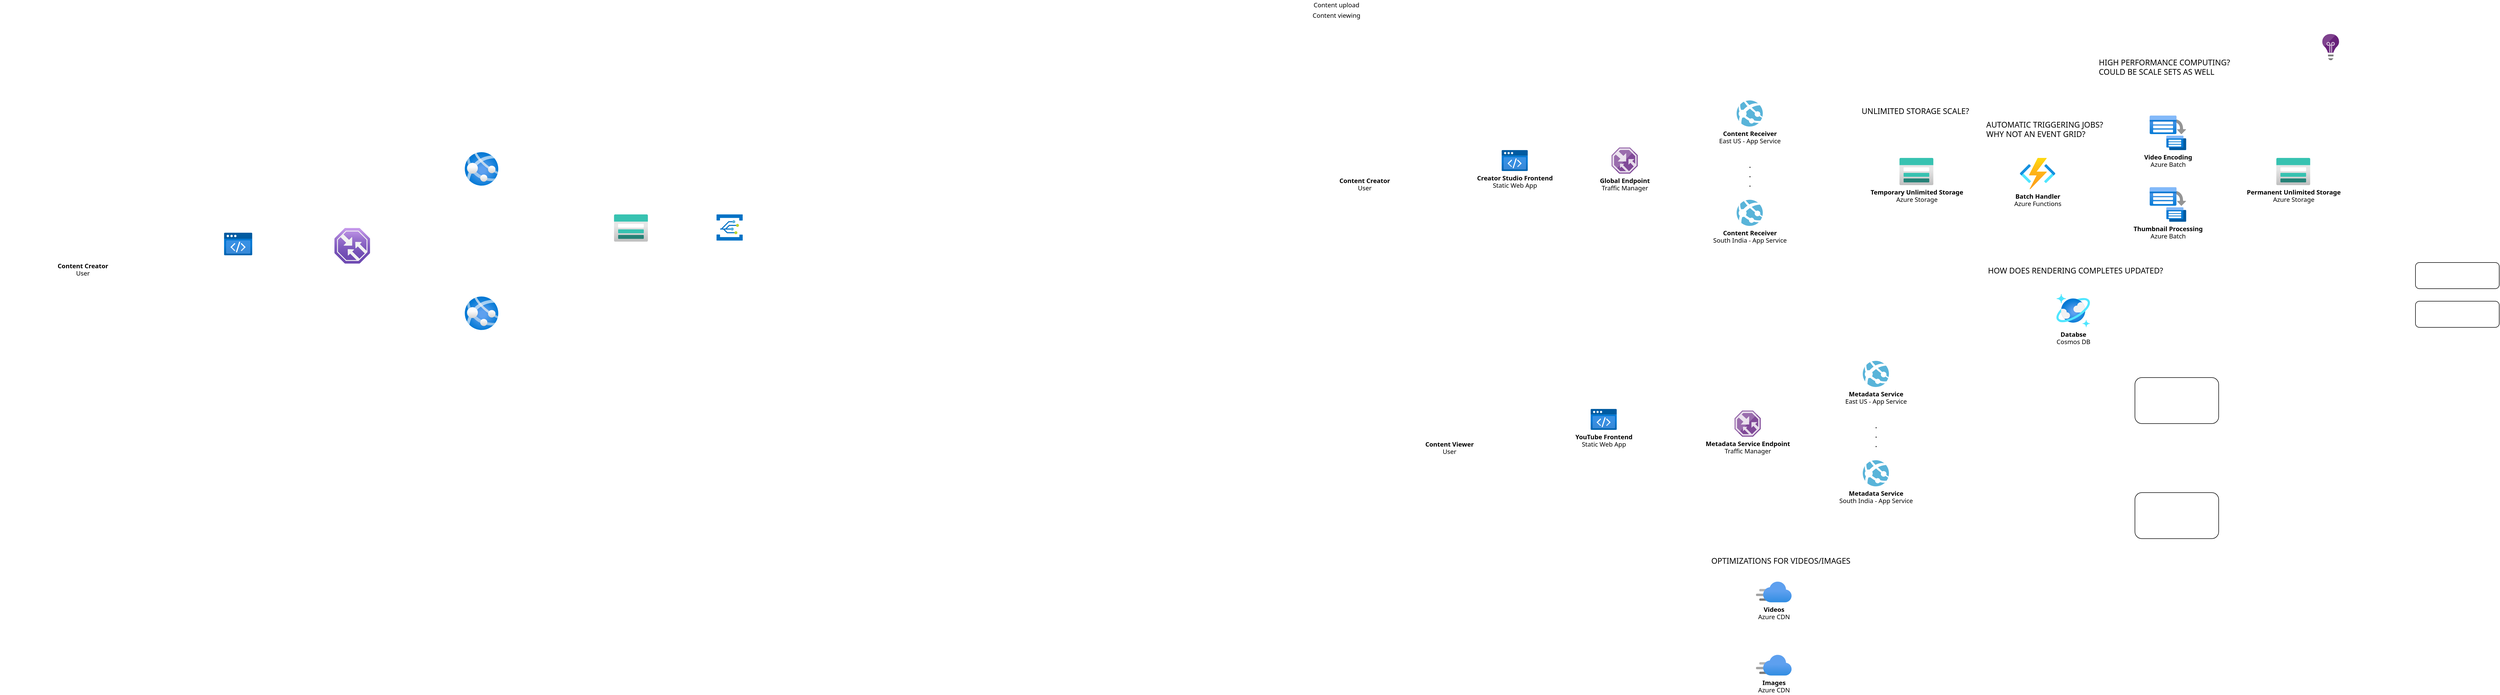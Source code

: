 <mxfile version="17.4.4" type="github">
  <diagram id="0lWnthPlhHTYpIbOJzv-" name="Page-1">
    <mxGraphModel dx="5087" dy="1380" grid="0" gridSize="10" guides="1" tooltips="1" connect="1" arrows="1" fold="1" page="0" pageScale="1" pageWidth="850" pageHeight="1100" math="0" shadow="0">
      <root>
        <mxCell id="0" />
        <mxCell id="1" parent="0" />
        <mxCell id="02HTZPVNtvfM2W8bV9Oi-2" value="Content upload" style="text;html=1;align=center;verticalAlign=middle;resizable=0;points=[];autosize=1;strokeColor=none;fillColor=none;fontFamily=segoe ui;" parent="1" vertex="1">
          <mxGeometry x="-396" y="-12" width="100" height="20" as="geometry" />
        </mxCell>
        <mxCell id="02HTZPVNtvfM2W8bV9Oi-3" value="Content viewing" style="text;html=1;align=center;verticalAlign=middle;resizable=0;points=[];autosize=1;strokeColor=none;fillColor=none;fontFamily=segoe ui;" parent="1" vertex="1">
          <mxGeometry x="-396" y="8" width="100" height="20" as="geometry" />
        </mxCell>
        <mxCell id="02HTZPVNtvfM2W8bV9Oi-4" value="&lt;b&gt;Content Receiver&lt;/b&gt;&lt;br&gt;East US - App Service" style="sketch=0;aspect=fixed;html=1;points=[];align=center;image;fontSize=12;image=img/lib/mscae/App_Services.svg;fontFamily=segoe ui;" parent="1" vertex="1">
          <mxGeometry x="419" y="180" width="50" height="50" as="geometry" />
        </mxCell>
        <mxCell id="02HTZPVNtvfM2W8bV9Oi-5" value="&lt;b&gt;Content Receiver&lt;/b&gt;&lt;br&gt;South India - App Service" style="sketch=0;aspect=fixed;html=1;points=[];align=center;image;fontSize=12;image=img/lib/mscae/App_Services.svg;fontFamily=segoe ui;" parent="1" vertex="1">
          <mxGeometry x="419" y="370" width="50" height="50" as="geometry" />
        </mxCell>
        <mxCell id="02HTZPVNtvfM2W8bV9Oi-6" value="&lt;b&gt;Global Endpoint&lt;/b&gt;&lt;br&gt;Traffic Manager" style="sketch=0;aspect=fixed;html=1;points=[];align=center;image;fontSize=12;image=img/lib/mscae/Traffic_Manager.svg;fontFamily=segoe ui;" parent="1" vertex="1">
          <mxGeometry x="180" y="270" width="50" height="50" as="geometry" />
        </mxCell>
        <mxCell id="02HTZPVNtvfM2W8bV9Oi-7" value="&lt;b&gt;Content Creator&lt;/b&gt;&lt;br&gt;User" style="verticalLabelPosition=bottom;sketch=0;html=1;fillColor=#FFFFFF;verticalAlign=top;align=center;pointerEvents=1;shape=mxgraph.cisco_safe.design.actor_2;fontFamily=segoe ui;" parent="1" vertex="1">
          <mxGeometry x="-302" y="270" width="19" height="50" as="geometry" />
        </mxCell>
        <mxCell id="02HTZPVNtvfM2W8bV9Oi-9" value=".&lt;br style=&quot;font-size: 15px;&quot;&gt;.&lt;br style=&quot;font-size: 15px;&quot;&gt;." style="text;html=1;align=center;verticalAlign=middle;resizable=0;points=[];autosize=1;strokeColor=none;fillColor=none;fontSize=15;fontFamily=segoe ui;" parent="1" vertex="1">
          <mxGeometry x="434" y="290" width="20" height="60" as="geometry" />
        </mxCell>
        <mxCell id="02HTZPVNtvfM2W8bV9Oi-10" value="&lt;b&gt;Temporary Unlimited Storage&lt;/b&gt;&lt;br&gt;Azure Storage" style="aspect=fixed;html=1;points=[];align=center;image;fontSize=12;image=img/lib/azure2/storage/Storage_Accounts.svg;fillColor=#FFFFFF;fontFamily=segoe ui;" parent="1" vertex="1">
          <mxGeometry x="730" y="290" width="65" height="52" as="geometry" />
        </mxCell>
        <mxCell id="02HTZPVNtvfM2W8bV9Oi-11" value="&lt;b&gt;Video Encoding&lt;/b&gt;&lt;br&gt;Azure Batch" style="aspect=fixed;html=1;points=[];align=center;image;fontSize=12;image=img/lib/azure2/containers/Batch_Accounts.svg;fillColor=#FFFFFF;fontFamily=segoe ui;" parent="1" vertex="1">
          <mxGeometry x="1208" y="209" width="70.13" height="66" as="geometry" />
        </mxCell>
        <mxCell id="02HTZPVNtvfM2W8bV9Oi-12" value="UNLIMITED STORAGE SCALE?" style="text;html=1;align=center;verticalAlign=middle;resizable=0;points=[];autosize=1;strokeColor=none;fillColor=none;fontSize=15;fontFamily=segoe ui;" parent="1" vertex="1">
          <mxGeometry x="640" y="189" width="240" height="20" as="geometry" />
        </mxCell>
        <mxCell id="02HTZPVNtvfM2W8bV9Oi-13" value="AUTOMATIC TRIGGERING JOBS?&lt;br&gt;WHY NOT AN EVENT GRID?" style="text;html=1;align=left;verticalAlign=middle;resizable=0;points=[];autosize=1;strokeColor=none;fillColor=none;fontSize=15;fontFamily=segoe ui;" parent="1" vertex="1">
          <mxGeometry x="894" y="214" width="223" height="40" as="geometry" />
        </mxCell>
        <mxCell id="02HTZPVNtvfM2W8bV9Oi-15" value="&lt;b&gt;Permanent Unlimited Storage&lt;/b&gt;&lt;br&gt;Azure Storage" style="aspect=fixed;html=1;points=[];align=center;image;fontSize=12;image=img/lib/azure2/storage/Storage_Accounts.svg;fillColor=#FFFFFF;fontFamily=segoe ui;" parent="1" vertex="1">
          <mxGeometry x="1450" y="290" width="65" height="52" as="geometry" />
        </mxCell>
        <mxCell id="02HTZPVNtvfM2W8bV9Oi-16" value="&lt;b&gt;Content Viewer&lt;/b&gt;&lt;br&gt;User" style="verticalLabelPosition=bottom;sketch=0;html=1;fillColor=#FFFFFF;verticalAlign=top;align=center;pointerEvents=1;shape=mxgraph.cisco_safe.design.actor_2;fontFamily=segoe ui;" parent="1" vertex="1">
          <mxGeometry x="-140" y="774" width="19" height="50" as="geometry" />
        </mxCell>
        <mxCell id="02HTZPVNtvfM2W8bV9Oi-17" value="&lt;b&gt;Thumbnail Processing&lt;/b&gt;&lt;br&gt;Azure Batch" style="aspect=fixed;html=1;points=[];align=center;image;fontSize=12;image=img/lib/azure2/containers/Batch_Accounts.svg;fillColor=#FFFFFF;fontFamily=segoe ui;" parent="1" vertex="1">
          <mxGeometry x="1208" y="346" width="70.13" height="66" as="geometry" />
        </mxCell>
        <mxCell id="02HTZPVNtvfM2W8bV9Oi-19" value="&lt;b&gt;Videos&lt;/b&gt;&lt;br&gt;Azure CDN" style="aspect=fixed;html=1;points=[];align=center;image;fontSize=12;image=img/lib/azure2/networking/CDN_Profiles.svg;fillColor=#FFFFFF;fontFamily=segoe ui;" parent="1" vertex="1">
          <mxGeometry x="456" y="1100" width="68" height="40" as="geometry" />
        </mxCell>
        <mxCell id="02HTZPVNtvfM2W8bV9Oi-20" value="&lt;b&gt;Images&lt;/b&gt;&lt;br&gt;Azure CDN" style="aspect=fixed;html=1;points=[];align=center;image;fontSize=12;image=img/lib/azure2/networking/CDN_Profiles.svg;fillColor=#FFFFFF;fontFamily=segoe ui;" parent="1" vertex="1">
          <mxGeometry x="456" y="1240" width="68" height="40" as="geometry" />
        </mxCell>
        <mxCell id="02HTZPVNtvfM2W8bV9Oi-21" value="OPTIMIZATIONS FOR VIDEOS/IMAGES" style="text;html=1;align=center;verticalAlign=middle;resizable=0;points=[];autosize=1;strokeColor=none;fillColor=none;fontSize=15;fontFamily=segoe ui;" parent="1" vertex="1">
          <mxGeometry x="371" y="1048" width="264" height="22" as="geometry" />
        </mxCell>
        <mxCell id="02HTZPVNtvfM2W8bV9Oi-22" value="&lt;b&gt;YouTube Frontend&lt;/b&gt;&lt;br&gt;Static Web App" style="aspect=fixed;html=1;points=[];align=center;image;fontSize=12;image=img/lib/azure2/preview/Static_Apps.svg;fillColor=#FFFFFF;fontFamily=segoe ui;" parent="1" vertex="1">
          <mxGeometry x="140" y="770" width="50" height="40" as="geometry" />
        </mxCell>
        <mxCell id="02HTZPVNtvfM2W8bV9Oi-23" value="&lt;b&gt;Metadata Service&lt;br&gt;&lt;/b&gt;East US - App Service" style="sketch=0;aspect=fixed;html=1;points=[];align=center;image;fontSize=12;image=img/lib/mscae/App_Services.svg;fontFamily=segoe ui;" parent="1" vertex="1">
          <mxGeometry x="660" y="678" width="50" height="50" as="geometry" />
        </mxCell>
        <mxCell id="02HTZPVNtvfM2W8bV9Oi-24" value="&lt;b&gt;Metadata Service&lt;/b&gt;&lt;br&gt;South India - App Service" style="sketch=0;aspect=fixed;html=1;points=[];align=center;image;fontSize=12;image=img/lib/mscae/App_Services.svg;fontFamily=segoe ui;" parent="1" vertex="1">
          <mxGeometry x="660" y="868" width="50" height="50" as="geometry" />
        </mxCell>
        <mxCell id="02HTZPVNtvfM2W8bV9Oi-25" value=".&lt;br style=&quot;font-size: 15px;&quot;&gt;.&lt;br style=&quot;font-size: 15px;&quot;&gt;." style="text;html=1;align=center;verticalAlign=middle;resizable=0;points=[];autosize=1;strokeColor=none;fillColor=none;fontSize=15;fontFamily=segoe ui;" parent="1" vertex="1">
          <mxGeometry x="675" y="788" width="20" height="60" as="geometry" />
        </mxCell>
        <mxCell id="02HTZPVNtvfM2W8bV9Oi-26" value="&lt;b&gt;Databse&lt;/b&gt;&lt;br&gt;Cosmos DB" style="aspect=fixed;html=1;points=[];align=center;image;fontSize=12;image=img/lib/azure2/databases/Azure_Cosmos_DB.svg;fillColor=#FFFFFF;fontFamily=segoe ui;" parent="1" vertex="1">
          <mxGeometry x="1030" y="550" width="64" height="64" as="geometry" />
        </mxCell>
        <mxCell id="02HTZPVNtvfM2W8bV9Oi-27" value="&lt;b&gt;Metadata Service Endpoint&lt;/b&gt;&lt;br&gt;Traffic Manager" style="sketch=0;aspect=fixed;html=1;points=[];align=center;image;fontSize=12;image=img/lib/mscae/Traffic_Manager.svg;fontFamily=segoe ui;" parent="1" vertex="1">
          <mxGeometry x="415" y="773" width="50" height="50" as="geometry" />
        </mxCell>
        <mxCell id="02HTZPVNtvfM2W8bV9Oi-28" value="" style="endArrow=classic;html=1;rounded=1;fontSize=15;strokeColor=#FFFFFF;strokeWidth=2;arcSize=20;fontFamily=segoe ui;dashed=1;" parent="1" edge="1">
          <mxGeometry width="50" height="50" relative="1" as="geometry">
            <mxPoint x="1470" y="390" as="sourcePoint" />
            <mxPoint x="540" y="1130" as="targetPoint" />
            <Array as="points">
              <mxPoint x="1470" y="1130" />
            </Array>
          </mxGeometry>
        </mxCell>
        <mxCell id="02HTZPVNtvfM2W8bV9Oi-29" value="" style="endArrow=classic;html=1;rounded=1;fontSize=15;strokeColor=#FFFFFF;strokeWidth=2;arcSize=20;fontFamily=segoe ui;dashed=1;" parent="1" edge="1">
          <mxGeometry width="50" height="50" relative="1" as="geometry">
            <mxPoint x="1490" y="390" as="sourcePoint" />
            <mxPoint x="540" y="1280" as="targetPoint" />
            <Array as="points">
              <mxPoint x="1490" y="1280" />
            </Array>
          </mxGeometry>
        </mxCell>
        <mxCell id="02HTZPVNtvfM2W8bV9Oi-30" value="" style="endArrow=classic;html=1;rounded=1;fontSize=15;strokeColor=#FFFFFF;strokeWidth=2;arcSize=20;fontFamily=segoe ui;" parent="1" edge="1">
          <mxGeometry width="50" height="50" relative="1" as="geometry">
            <mxPoint x="-80" y="800" as="sourcePoint" />
            <mxPoint x="100" y="800" as="targetPoint" />
          </mxGeometry>
        </mxCell>
        <mxCell id="02HTZPVNtvfM2W8bV9Oi-31" value="" style="endArrow=classic;html=1;rounded=1;fontSize=15;strokeColor=#FFFFFF;strokeWidth=2;arcSize=20;fontFamily=segoe ui;" parent="1" edge="1">
          <mxGeometry width="50" height="50" relative="1" as="geometry">
            <mxPoint x="212" y="798.29" as="sourcePoint" />
            <mxPoint x="392" y="798.29" as="targetPoint" />
          </mxGeometry>
        </mxCell>
        <mxCell id="02HTZPVNtvfM2W8bV9Oi-32" value="&lt;b&gt;Creator Studio Frontend&lt;/b&gt;&lt;br&gt;Static Web App" style="aspect=fixed;html=1;points=[];align=center;image;fontSize=12;image=img/lib/azure2/preview/Static_Apps.svg;fillColor=#FFFFFF;fontFamily=segoe ui;" parent="1" vertex="1">
          <mxGeometry x="-30" y="275" width="50" height="40" as="geometry" />
        </mxCell>
        <mxCell id="02HTZPVNtvfM2W8bV9Oi-33" value="" style="endArrow=classic;html=1;rounded=1;fontSize=15;strokeColor=#FFFFFF;strokeWidth=2;arcSize=20;fontFamily=segoe ui;" parent="1" edge="1">
          <mxGeometry width="50" height="50" relative="1" as="geometry">
            <mxPoint x="-249" y="300" as="sourcePoint" />
            <mxPoint x="-69" y="300" as="targetPoint" />
          </mxGeometry>
        </mxCell>
        <mxCell id="02HTZPVNtvfM2W8bV9Oi-34" value="" style="endArrow=classic;html=1;rounded=1;fontSize=15;strokeColor=#FFFFFF;strokeWidth=2;arcSize=20;fontFamily=segoe ui;" parent="1" edge="1">
          <mxGeometry width="50" height="50" relative="1" as="geometry">
            <mxPoint x="170" y="850" as="sourcePoint" />
            <mxPoint x="440" y="1130" as="targetPoint" />
            <Array as="points">
              <mxPoint x="170" y="1130" />
            </Array>
          </mxGeometry>
        </mxCell>
        <mxCell id="02HTZPVNtvfM2W8bV9Oi-35" value="" style="endArrow=classic;html=1;rounded=1;fontSize=15;strokeColor=#FFFFFF;strokeWidth=2;arcSize=20;fontFamily=segoe ui;" parent="1" edge="1">
          <mxGeometry width="50" height="50" relative="1" as="geometry">
            <mxPoint x="150" y="850" as="sourcePoint" />
            <mxPoint x="440" y="1280" as="targetPoint" />
            <Array as="points">
              <mxPoint x="150" y="1280" />
            </Array>
          </mxGeometry>
        </mxCell>
        <mxCell id="02HTZPVNtvfM2W8bV9Oi-36" value="" style="endArrow=classic;html=1;rounded=1;fontSize=15;strokeColor=#FFFFFF;strokeWidth=2;arcSize=20;fontFamily=segoe ui;" parent="1" edge="1">
          <mxGeometry width="50" height="50" relative="1" as="geometry">
            <mxPoint x="40" y="300" as="sourcePoint" />
            <mxPoint x="160" y="300" as="targetPoint" />
          </mxGeometry>
        </mxCell>
        <mxCell id="02HTZPVNtvfM2W8bV9Oi-37" value="" style="endArrow=classic;html=1;rounded=1;fontSize=15;strokeColor=#FFFFFF;strokeWidth=2;arcSize=20;fontFamily=segoe ui;" parent="1" edge="1">
          <mxGeometry width="50" height="50" relative="1" as="geometry">
            <mxPoint x="210" y="260" as="sourcePoint" />
            <mxPoint x="400" y="210" as="targetPoint" />
            <Array as="points">
              <mxPoint x="210" y="210" />
            </Array>
          </mxGeometry>
        </mxCell>
        <mxCell id="02HTZPVNtvfM2W8bV9Oi-39" value="" style="endArrow=classic;html=1;rounded=1;fontSize=15;strokeColor=#FFFFFF;strokeWidth=2;arcSize=20;fontFamily=segoe ui;" parent="1" edge="1">
          <mxGeometry width="50" height="50" relative="1" as="geometry">
            <mxPoint x="200" y="368.57" as="sourcePoint" />
            <mxPoint x="400" y="400" as="targetPoint" />
            <Array as="points">
              <mxPoint x="200" y="400" />
            </Array>
          </mxGeometry>
        </mxCell>
        <mxCell id="02HTZPVNtvfM2W8bV9Oi-40" value="" style="endArrow=classic;html=1;rounded=1;fontSize=15;strokeColor=#FFFFFF;strokeWidth=2;arcSize=20;fontFamily=segoe ui;" parent="1" edge="1">
          <mxGeometry width="50" height="50" relative="1" as="geometry">
            <mxPoint x="510" y="320" as="sourcePoint" />
            <mxPoint x="700" y="320" as="targetPoint" />
          </mxGeometry>
        </mxCell>
        <mxCell id="02HTZPVNtvfM2W8bV9Oi-41" value="&lt;b&gt;Batch Handler&lt;/b&gt;&lt;br&gt;Azure Functions" style="aspect=fixed;html=1;points=[];align=center;image;fontSize=12;image=img/lib/azure2/compute/Function_Apps.svg;fillColor=#FFFFFF;fontFamily=segoe ui;" parent="1" vertex="1">
          <mxGeometry x="960" y="290" width="68" height="60" as="geometry" />
        </mxCell>
        <mxCell id="02HTZPVNtvfM2W8bV9Oi-42" value="HIGH PERFORMANCE COMPUTING?&lt;br&gt;COULD BE SCALE SETS AS WELL" style="text;html=1;align=left;verticalAlign=middle;resizable=0;points=[];autosize=1;strokeColor=none;fillColor=none;fontSize=15;fontFamily=segoe ui;" parent="1" vertex="1">
          <mxGeometry x="1109" y="95" width="250" height="40" as="geometry" />
        </mxCell>
        <mxCell id="02HTZPVNtvfM2W8bV9Oi-43" value="" style="endArrow=classic;html=1;rounded=1;fontSize=15;strokeColor=#FFFFFF;strokeWidth=2;arcSize=20;fontFamily=segoe ui;" parent="1" edge="1">
          <mxGeometry width="50" height="50" relative="1" as="geometry">
            <mxPoint x="820" y="319.41" as="sourcePoint" />
            <mxPoint x="940" y="319.41" as="targetPoint" />
          </mxGeometry>
        </mxCell>
        <mxCell id="02HTZPVNtvfM2W8bV9Oi-44" value="" style="endArrow=classic;html=1;rounded=1;fontSize=15;strokeColor=#FFFFFF;strokeWidth=2;arcSize=20;fontFamily=segoe ui;" parent="1" edge="1">
          <mxGeometry width="50" height="50" relative="1" as="geometry">
            <mxPoint x="1050" y="320.0" as="sourcePoint" />
            <mxPoint x="1170" y="320.0" as="targetPoint" />
          </mxGeometry>
        </mxCell>
        <mxCell id="02HTZPVNtvfM2W8bV9Oi-45" value="" style="endArrow=classic;html=1;rounded=1;fontSize=15;strokeColor=#FFFFFF;strokeWidth=2;arcSize=20;fontFamily=segoe ui;" parent="1" edge="1">
          <mxGeometry width="50" height="50" relative="1" as="geometry">
            <mxPoint x="1300" y="320" as="sourcePoint" />
            <mxPoint x="1420" y="320" as="targetPoint" />
          </mxGeometry>
        </mxCell>
        <mxCell id="02HTZPVNtvfM2W8bV9Oi-46" value="" style="endArrow=classic;html=1;rounded=1;fontSize=15;strokeColor=#FFFFFF;strokeWidth=2;arcSize=20;fontFamily=segoe ui;" parent="1" edge="1">
          <mxGeometry width="50" height="50" relative="1" as="geometry">
            <mxPoint x="440" y="470" as="sourcePoint" />
            <mxPoint x="1010" y="590" as="targetPoint" />
            <Array as="points">
              <mxPoint x="440" y="590" />
            </Array>
          </mxGeometry>
        </mxCell>
        <mxCell id="02HTZPVNtvfM2W8bV9Oi-48" value="" style="endArrow=classic;html=1;rounded=1;fontSize=15;strokeColor=#FFFFFF;strokeWidth=2;arcSize=20;fontFamily=segoe ui;" parent="1" edge="1">
          <mxGeometry width="50" height="50" relative="1" as="geometry">
            <mxPoint x="440" y="760" as="sourcePoint" />
            <mxPoint x="640" y="710" as="targetPoint" />
            <Array as="points">
              <mxPoint x="440" y="710" />
            </Array>
          </mxGeometry>
        </mxCell>
        <mxCell id="02HTZPVNtvfM2W8bV9Oi-49" value="" style="endArrow=classic;html=1;rounded=1;fontSize=15;strokeColor=#FFFFFF;strokeWidth=2;arcSize=20;fontFamily=segoe ui;" parent="1" edge="1">
          <mxGeometry width="50" height="50" relative="1" as="geometry">
            <mxPoint x="440" y="870" as="sourcePoint" />
            <mxPoint x="640" y="900" as="targetPoint" />
            <Array as="points">
              <mxPoint x="440" y="900" />
            </Array>
          </mxGeometry>
        </mxCell>
        <mxCell id="02HTZPVNtvfM2W8bV9Oi-50" value="" style="endArrow=classic;html=1;rounded=1;fontSize=15;strokeColor=#FFFFFF;strokeWidth=2;arcSize=20;fontFamily=segoe ui;" parent="1" edge="1">
          <mxGeometry width="50" height="50" relative="1" as="geometry">
            <mxPoint x="740" y="820" as="sourcePoint" />
            <mxPoint x="1060" y="660" as="targetPoint" />
            <Array as="points">
              <mxPoint x="1060" y="820" />
            </Array>
          </mxGeometry>
        </mxCell>
        <mxCell id="02HTZPVNtvfM2W8bV9Oi-51" value="Recommendation Module" style="rounded=1;whiteSpace=wrap;html=1;fontSize=15;fillColor=none;fontColor=#FFFFFF;labelBackgroundColor=none;fontFamily=segoe ui;" parent="1" vertex="1">
          <mxGeometry x="1180" y="710" width="160" height="88" as="geometry" />
        </mxCell>
        <mxCell id="02HTZPVNtvfM2W8bV9Oi-52" value="" style="endArrow=none;html=1;rounded=1;fontSize=15;fontColor=#FFFFFF;strokeColor=#FFFFFF;strokeWidth=2;arcSize=20;fontFamily=segoe ui;startArrow=block;startFill=1;endFill=0;" parent="1" edge="1">
          <mxGeometry width="50" height="50" relative="1" as="geometry">
            <mxPoint x="1100" y="590" as="sourcePoint" />
            <mxPoint x="1260" y="700" as="targetPoint" />
            <Array as="points">
              <mxPoint x="1260" y="590" />
            </Array>
          </mxGeometry>
        </mxCell>
        <mxCell id="02HTZPVNtvfM2W8bV9Oi-53" value="" style="endArrow=classic;html=1;rounded=1;fontSize=15;fontColor=#FFFFFF;strokeColor=#FFFFFF;strokeWidth=2;arcSize=20;fontFamily=segoe ui;" parent="1" edge="1">
          <mxGeometry width="50" height="50" relative="1" as="geometry">
            <mxPoint x="740" y="850" as="sourcePoint" />
            <mxPoint x="1260" y="810" as="targetPoint" />
            <Array as="points">
              <mxPoint x="1260" y="850" />
            </Array>
          </mxGeometry>
        </mxCell>
        <mxCell id="02HTZPVNtvfM2W8bV9Oi-54" value="Subtitle Generation" style="rounded=1;whiteSpace=wrap;html=1;fontSize=15;fillColor=none;fontColor=#FFFFFF;labelBackgroundColor=none;fontFamily=segoe ui;" parent="1" vertex="1">
          <mxGeometry x="1180" y="930" width="160" height="88" as="geometry" />
        </mxCell>
        <mxCell id="02HTZPVNtvfM2W8bV9Oi-55" value="" style="endArrow=classic;html=1;rounded=1;fontSize=15;fontColor=#FFFFFF;strokeColor=#FFFFFF;strokeWidth=2;arcSize=20;fontFamily=segoe ui;" parent="1" edge="1">
          <mxGeometry width="50" height="50" relative="1" as="geometry">
            <mxPoint x="1450" y="390" as="sourcePoint" />
            <mxPoint x="1350" y="980" as="targetPoint" />
            <Array as="points">
              <mxPoint x="1450" y="980" />
            </Array>
          </mxGeometry>
        </mxCell>
        <mxCell id="M9Uj5QpDTQHWec1s0iKj-1" value="" style="endArrow=classic;html=1;rounded=1;fontSize=15;fontColor=#FFFFFF;strokeColor=#FFFFFF;strokeWidth=2;arcSize=20;fontFamily=segoe ui;" parent="1" edge="1">
          <mxGeometry width="50" height="50" relative="1" as="geometry">
            <mxPoint x="740" y="870" as="sourcePoint" />
            <mxPoint x="1170" y="980" as="targetPoint" />
            <Array as="points">
              <mxPoint x="900" y="870" />
              <mxPoint x="900" y="980" />
            </Array>
          </mxGeometry>
        </mxCell>
        <mxCell id="M9Uj5QpDTQHWec1s0iKj-4" value="" style="endArrow=classic;html=1;rounded=1;fontSize=15;strokeColor=#FFFFFF;strokeWidth=2;arcSize=20;fontFamily=segoe ui;" parent="1" edge="1">
          <mxGeometry width="50" height="50" relative="1" as="geometry">
            <mxPoint x="1244" y="456" as="sourcePoint" />
            <mxPoint x="1100" y="565" as="targetPoint" />
            <Array as="points">
              <mxPoint x="1244" y="565" />
            </Array>
          </mxGeometry>
        </mxCell>
        <mxCell id="M9Uj5QpDTQHWec1s0iKj-6" value="HOW DOES RENDERING COMPLETES UPDATED?" style="text;html=1;align=center;verticalAlign=middle;resizable=0;points=[];autosize=1;strokeColor=none;fillColor=none;fontSize=15;fontFamily=segoe ui;" parent="1" vertex="1">
          <mxGeometry x="901" y="493" width="330" height="22" as="geometry" />
        </mxCell>
        <mxCell id="M9Uj5QpDTQHWec1s0iKj-7" value="Payments" style="rounded=1;whiteSpace=wrap;html=1;fontSize=15;fillColor=none;fontColor=#FFFFFF;labelBackgroundColor=none;fontFamily=segoe ui;" parent="1" vertex="1">
          <mxGeometry x="1716" y="490" width="160" height="50" as="geometry" />
        </mxCell>
        <mxCell id="M9Uj5QpDTQHWec1s0iKj-8" value="&lt;b&gt;Insights&lt;/b&gt;" style="sketch=0;aspect=fixed;html=1;points=[];align=center;image;fontSize=12;image=img/lib/mscae/Application_Insights.svg;labelBackgroundColor=none;fontColor=#FFFFFF;fillColor=none;" parent="1" vertex="1">
          <mxGeometry x="1538" y="53" width="32" height="50" as="geometry" />
        </mxCell>
        <mxCell id="M9Uj5QpDTQHWec1s0iKj-9" value="Internal Analytics and Warehousing" style="rounded=1;whiteSpace=wrap;html=1;fontSize=15;fillColor=none;fontColor=#FFFFFF;labelBackgroundColor=none;fontFamily=segoe ui;" parent="1" vertex="1">
          <mxGeometry x="1716" y="564" width="160" height="50" as="geometry" />
        </mxCell>
        <mxCell id="M9Uj5QpDTQHWec1s0iKj-15" value="&lt;h1&gt;Features&lt;/h1&gt;&lt;div&gt;Uploading Videos&lt;/div&gt;&lt;div&gt;Viewing Videos&lt;/div&gt;&lt;div&gt;Storing Metadata&lt;/div&gt;&lt;div&gt;&lt;br&gt;&lt;/div&gt;&lt;div&gt;&lt;strike&gt;Video Suggestions&lt;/strike&gt;&lt;/div&gt;&lt;div&gt;&lt;strike&gt;Payment&lt;/strike&gt;&lt;/div&gt;" style="text;html=1;strokeColor=none;fillColor=none;spacing=5;spacingTop=-20;whiteSpace=wrap;overflow=hidden;rounded=0;labelBackgroundColor=none;fontSize=15;fontColor=#FFFFFF;" parent="1" vertex="1">
          <mxGeometry x="-2899" y="58" width="190" height="233" as="geometry" />
        </mxCell>
        <mxCell id="M9Uj5QpDTQHWec1s0iKj-17" value="&lt;h1&gt;Quality Attributes&lt;/h1&gt;&lt;div&gt;Scalability&lt;/div&gt;" style="text;html=1;strokeColor=none;fillColor=none;spacing=5;spacingTop=-20;whiteSpace=wrap;overflow=hidden;rounded=0;labelBackgroundColor=none;fontSize=15;fontColor=#FFFFFF;" parent="1" vertex="1">
          <mxGeometry x="-2674" y="66" width="313" height="233" as="geometry" />
        </mxCell>
        <mxCell id="M9Uj5QpDTQHWec1s0iKj-18" value="&lt;b&gt;Content Creator&lt;/b&gt;&lt;br&gt;User" style="verticalLabelPosition=bottom;sketch=0;html=1;fillColor=#FFFFFF;verticalAlign=top;align=center;pointerEvents=1;shape=mxgraph.cisco_safe.design.actor_2;fontFamily=segoe ui;" parent="1" vertex="1">
          <mxGeometry x="-2751" y="433" width="19" height="50" as="geometry" />
        </mxCell>
        <mxCell id="M9Uj5QpDTQHWec1s0iKj-20" value="&lt;b&gt;YouTube Studio Frontend&lt;/b&gt;&lt;br&gt;Static Web App" style="aspect=fixed;html=1;points=[];align=center;image;fontSize=12;image=img/lib/azure2/preview/Static_Apps.svg;labelBackgroundColor=none;fontColor=#FFFFFF;fillColor=none;" parent="1" vertex="1">
          <mxGeometry x="-2471" y="433" width="54" height="43.2" as="geometry" />
        </mxCell>
        <mxCell id="M9Uj5QpDTQHWec1s0iKj-21" value="&lt;b&gt;Video Upload API&lt;/b&gt;&lt;br&gt;East US - App Service" style="aspect=fixed;html=1;points=[];align=center;image;fontSize=12;image=img/lib/azure2/app_services/App_Services.svg;labelBackgroundColor=none;fontColor=#FFFFFF;fillColor=none;" parent="1" vertex="1">
          <mxGeometry x="-2011" y="279" width="64" height="64" as="geometry" />
        </mxCell>
        <mxCell id="M9Uj5QpDTQHWec1s0iKj-22" value="&lt;b&gt;Video Upload API&lt;/b&gt;&lt;br&gt;South India - App Service" style="aspect=fixed;html=1;points=[];align=center;image;fontSize=12;image=img/lib/azure2/app_services/App_Services.svg;labelBackgroundColor=none;fontColor=#FFFFFF;fillColor=none;" parent="1" vertex="1">
          <mxGeometry x="-2011" y="555" width="64" height="64" as="geometry" />
        </mxCell>
        <mxCell id="M9Uj5QpDTQHWec1s0iKj-23" value=".&lt;br&gt;.&lt;br&gt;." style="text;html=1;align=center;verticalAlign=middle;resizable=0;points=[];autosize=1;strokeColor=none;fillColor=none;fontSize=15;fontColor=#FFFFFF;fontStyle=1" parent="1" vertex="1">
          <mxGeometry x="-1986" y="418.2" width="14" height="58" as="geometry" />
        </mxCell>
        <mxCell id="M9Uj5QpDTQHWec1s0iKj-24" value="&lt;b&gt;Upload Endpoint&lt;br&gt;&lt;/b&gt;Traffic Manager" style="aspect=fixed;html=1;points=[];align=center;image;fontSize=12;image=img/lib/azure2/networking/Traffic_Manager_Profiles.svg;labelBackgroundColor=none;fontColor=#FFFFFF;fillColor=none;" parent="1" vertex="1">
          <mxGeometry x="-2260" y="424" width="68" height="68" as="geometry" />
        </mxCell>
        <mxCell id="M9Uj5QpDTQHWec1s0iKj-25" value="WHY DO WE HAVE TWO TRAFFIC MANAGERS?" style="text;html=1;align=center;verticalAlign=middle;resizable=0;points=[];autosize=1;strokeColor=none;fillColor=none;fontSize=15;fontColor=#FFFFFF;" parent="1" vertex="1">
          <mxGeometry x="-76" y="651" width="348" height="22" as="geometry" />
        </mxCell>
        <mxCell id="M9Uj5QpDTQHWec1s0iKj-26" value="" style="endArrow=classic;html=1;rounded=1;fontSize=15;fontColor=#FFFFFF;strokeColor=#FFFFFF;strokeWidth=2;" parent="1" edge="1">
          <mxGeometry width="50" height="50" relative="1" as="geometry">
            <mxPoint x="-2224" y="410" as="sourcePoint" />
            <mxPoint x="-2028" y="314" as="targetPoint" />
            <Array as="points">
              <mxPoint x="-2229" y="314" />
            </Array>
          </mxGeometry>
        </mxCell>
        <mxCell id="M9Uj5QpDTQHWec1s0iKj-27" value="" style="endArrow=classic;html=1;rounded=1;fontSize=15;fontColor=#FFFFFF;strokeColor=#FFFFFF;strokeWidth=2;" parent="1" edge="1">
          <mxGeometry width="50" height="50" relative="1" as="geometry">
            <mxPoint x="-2227" y="544" as="sourcePoint" />
            <mxPoint x="-2049" y="590" as="targetPoint" />
            <Array as="points">
              <mxPoint x="-2221" y="602" />
            </Array>
          </mxGeometry>
        </mxCell>
        <mxCell id="M9Uj5QpDTQHWec1s0iKj-28" value="" style="endArrow=classic;html=1;rounded=1;fontSize=15;fontColor=#FFFFFF;strokeColor=#FFFFFF;strokeWidth=2;" parent="1" edge="1">
          <mxGeometry width="50" height="50" relative="1" as="geometry">
            <mxPoint x="-2371" y="460" as="sourcePoint" />
            <mxPoint x="-2288" y="469" as="targetPoint" />
          </mxGeometry>
        </mxCell>
        <mxCell id="M9Uj5QpDTQHWec1s0iKj-29" value="" style="aspect=fixed;html=1;points=[];align=center;image;fontSize=12;image=img/lib/azure2/storage/Storage_Accounts.svg;labelBackgroundColor=none;fontColor=#FFFFFF;fillColor=none;" parent="1" vertex="1">
          <mxGeometry x="-1726" y="398" width="65" height="52" as="geometry" />
        </mxCell>
        <mxCell id="M9Uj5QpDTQHWec1s0iKj-30" value="" style="sketch=0;aspect=fixed;html=1;points=[];align=center;image;fontSize=12;image=img/lib/mscae/Event_Grid.svg;labelBackgroundColor=none;fontColor=#FFFFFF;fillColor=none;" parent="1" vertex="1">
          <mxGeometry x="-1530" y="398" width="50" height="50" as="geometry" />
        </mxCell>
      </root>
    </mxGraphModel>
  </diagram>
</mxfile>
